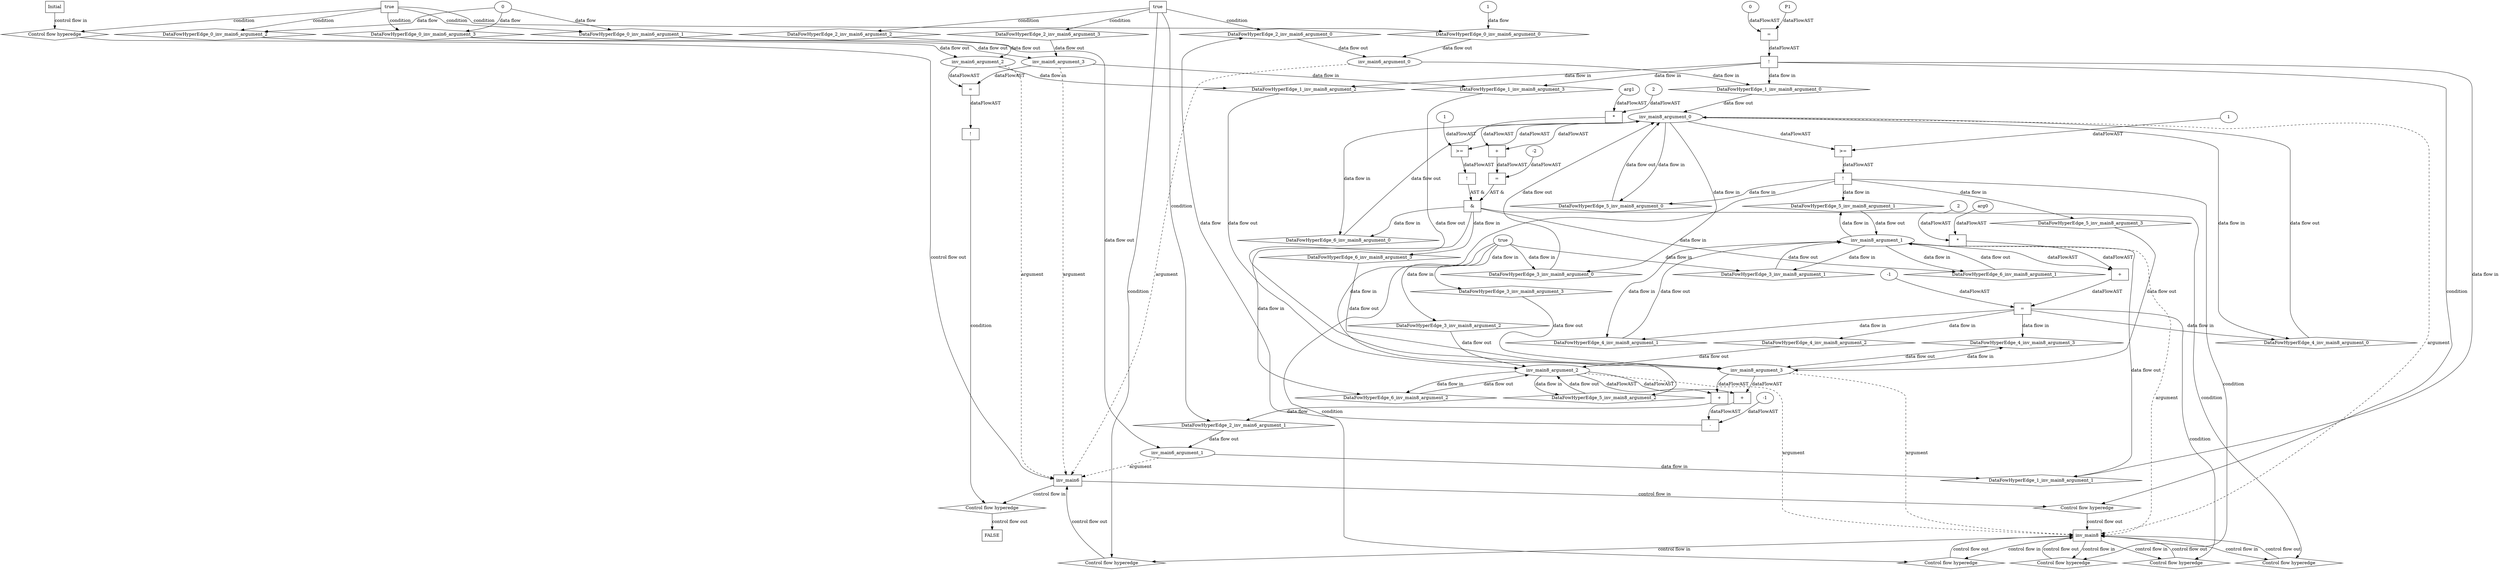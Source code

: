 digraph dag {
"inv_main6" [label="inv_main6" nodeName="inv_main6" class=cfn  shape="rect"];
"inv_main8" [label="inv_main8" nodeName="inv_main8" class=cfn  shape="rect"];
FALSE [label="FALSE" nodeName=FALSE class=cfn  shape="rect"];
Initial [label="Initial" nodeName=Initial class=cfn  shape="rect"];
ControlFowHyperEdge_0 [label="Control flow hyperedge" nodeName=ControlFowHyperEdge_0 class=controlFlowHyperEdge shape="diamond"];
"Initial" -> ControlFowHyperEdge_0 [label="control flow in"]
ControlFowHyperEdge_0 -> "inv_main6" [label="control flow out"]
ControlFowHyperEdge_1 [label="Control flow hyperedge" nodeName=ControlFowHyperEdge_1 class=controlFlowHyperEdge shape="diamond"];
"inv_main6" -> ControlFowHyperEdge_1 [label="control flow in"]
ControlFowHyperEdge_1 -> "inv_main8" [label="control flow out"]
ControlFowHyperEdge_2 [label="Control flow hyperedge" nodeName=ControlFowHyperEdge_2 class=controlFlowHyperEdge shape="diamond"];
"inv_main8" -> ControlFowHyperEdge_2 [label="control flow in"]
ControlFowHyperEdge_2 -> "inv_main6" [label="control flow out"]
ControlFowHyperEdge_3 [label="Control flow hyperedge" nodeName=ControlFowHyperEdge_3 class=controlFlowHyperEdge shape="diamond"];
"inv_main8" -> ControlFowHyperEdge_3 [label="control flow in"]
ControlFowHyperEdge_3 -> "inv_main8" [label="control flow out"]
ControlFowHyperEdge_4 [label="Control flow hyperedge" nodeName=ControlFowHyperEdge_4 class=controlFlowHyperEdge shape="diamond"];
"inv_main8" -> ControlFowHyperEdge_4 [label="control flow in"]
ControlFowHyperEdge_4 -> "inv_main8" [label="control flow out"]
ControlFowHyperEdge_5 [label="Control flow hyperedge" nodeName=ControlFowHyperEdge_5 class=controlFlowHyperEdge shape="diamond"];
"inv_main8" -> ControlFowHyperEdge_5 [label="control flow in"]
ControlFowHyperEdge_5 -> "inv_main8" [label="control flow out"]
ControlFowHyperEdge_6 [label="Control flow hyperedge" nodeName=ControlFowHyperEdge_6 class=controlFlowHyperEdge shape="diamond"];
"inv_main8" -> ControlFowHyperEdge_6 [label="control flow in"]
ControlFowHyperEdge_6 -> "inv_main8" [label="control flow out"]
ControlFowHyperEdge_7 [label="Control flow hyperedge" nodeName=ControlFowHyperEdge_7 class=controlFlowHyperEdge shape="diamond"];
"inv_main6" -> ControlFowHyperEdge_7 [label="control flow in"]
ControlFowHyperEdge_7 -> "FALSE" [label="control flow out"]
"inv_main6_argument_0" [label="inv_main6_argument_0" nodeName=argument0 class=argument  head="inv_main6" shape="oval"];
"inv_main6_argument_0" -> "inv_main6"[label="argument" style="dashed"]
"inv_main6_argument_1" [label="inv_main6_argument_1" nodeName=argument1 class=argument  head="inv_main6" shape="oval"];
"inv_main6_argument_1" -> "inv_main6"[label="argument" style="dashed"]
"inv_main6_argument_2" [label="inv_main6_argument_2" nodeName=argument2 class=argument  head="inv_main6" shape="oval"];
"inv_main6_argument_2" -> "inv_main6"[label="argument" style="dashed"]
"inv_main6_argument_3" [label="inv_main6_argument_3" nodeName=argument3 class=argument  head="inv_main6" shape="oval"];
"inv_main6_argument_3" -> "inv_main6"[label="argument" style="dashed"]
"inv_main8_argument_0" [label="inv_main8_argument_0" nodeName=argument0 class=argument  head="inv_main8" shape="oval"];
"inv_main8_argument_0" -> "inv_main8"[label="argument" style="dashed"]
"inv_main8_argument_1" [label="inv_main8_argument_1" nodeName=argument1 class=argument  head="inv_main8" shape="oval"];
"inv_main8_argument_1" -> "inv_main8"[label="argument" style="dashed"]
"inv_main8_argument_2" [label="inv_main8_argument_2" nodeName=argument2 class=argument  head="inv_main8" shape="oval"];
"inv_main8_argument_2" -> "inv_main8"[label="argument" style="dashed"]
"inv_main8_argument_3" [label="inv_main8_argument_3" nodeName=argument3 class=argument  head="inv_main8" shape="oval"];
"inv_main8_argument_3" -> "inv_main8"[label="argument" style="dashed"]

"true_0" [label="true" nodeName="true_0" class=true shape="rect"];
"true_0" -> "ControlFowHyperEdge_0" [label="condition"];
"xxxinv_main6___Initial_0xxxdataFlow_0_node_0" [label="1" nodeName="xxxinv_main6___Initial_0xxxdataFlow_0_node_0" class=Literal ];

"xxxinv_main6___Initial_0xxxdataFlow_0_node_0" -> "DataFowHyperEdge_0_inv_main6_argument_0" [label="data flow"];
"xxxinv_main6___Initial_0xxxdataFlow1_node_0" [label="0" nodeName="xxxinv_main6___Initial_0xxxdataFlow1_node_0" class=Literal ];

"xxxinv_main6___Initial_0xxxdataFlow1_node_0" -> "DataFowHyperEdge_0_inv_main6_argument_1" [label="data flow"];

"xxxinv_main6___Initial_0xxxdataFlow1_node_0" -> "DataFowHyperEdge_0_inv_main6_argument_2" [label="data flow"];

"xxxinv_main6___Initial_0xxxdataFlow1_node_0" -> "DataFowHyperEdge_0_inv_main6_argument_3" [label="data flow"];
"xxxinv_main8___inv_main6_1xxxguard_0_node_0" [label="!" nodeName="xxxinv_main8___inv_main6_1xxxguard_0_node_0" class=Operator shape="rect"];
"xxxinv_main8___inv_main6_1xxxguard_0_node_1" [label="=" nodeName="xxxinv_main8___inv_main6_1xxxguard_0_node_1" class=Operator  shape="rect"];
"xxxinv_main8___inv_main6_1xxxguard_0_node_2" [label="P1" nodeName="xxxinv_main8___inv_main6_1xxxguard_0_node_2" class=Constant ];
"xxxinv_main8___inv_main6_1xxxguard_0_node_3" [label="0" nodeName="xxxinv_main8___inv_main6_1xxxguard_0_node_3" class=Literal ];
"xxxinv_main8___inv_main6_1xxxguard_0_node_1" -> "xxxinv_main8___inv_main6_1xxxguard_0_node_0"[label="dataFlowAST"]
"xxxinv_main8___inv_main6_1xxxguard_0_node_2" -> "xxxinv_main8___inv_main6_1xxxguard_0_node_1"[label="dataFlowAST"]
"xxxinv_main8___inv_main6_1xxxguard_0_node_3" -> "xxxinv_main8___inv_main6_1xxxguard_0_node_1"[label="dataFlowAST"]

"xxxinv_main8___inv_main6_1xxxguard_0_node_0" -> "ControlFowHyperEdge_1" [label="condition"];
"true_2" [label="true" nodeName="true_2" class=true shape="rect"];
"true_2" -> "ControlFowHyperEdge_2" [label="condition"];
"xxxinv_main6___inv_main8_2xxxdataFlow_0_node_0" [label="-" nodeName="xxxinv_main6___inv_main8_2xxxdataFlow_0_node_0" class= Operator shape="rect"];
"xxxinv_main6___inv_main8_2xxxdataFlow_0_node_1" [label="+" nodeName="xxxinv_main6___inv_main8_2xxxdataFlow_0_node_1" class= Operator shape="rect"];
"xxxinv_main6___inv_main8_2xxxdataFlow_0_node_4" [label="-1" nodeName="xxxinv_main6___inv_main8_2xxxdataFlow_0_node_4" class=Literal ];
"xxxinv_main6___inv_main8_2xxxdataFlow_0_node_1" -> "xxxinv_main6___inv_main8_2xxxdataFlow_0_node_0"[label="dataFlowAST"]
"xxxinv_main6___inv_main8_2xxxdataFlow_0_node_4" -> "xxxinv_main6___inv_main8_2xxxdataFlow_0_node_0"[label="dataFlowAST"]
"inv_main8_argument_3" -> "xxxinv_main6___inv_main8_2xxxdataFlow_0_node_1"[label="dataFlowAST"]
"inv_main8_argument_2" -> "xxxinv_main6___inv_main8_2xxxdataFlow_0_node_1"[label="dataFlowAST"]

"xxxinv_main6___inv_main8_2xxxdataFlow_0_node_0" -> "DataFowHyperEdge_2_inv_main6_argument_0" [label="data flow"];
"xxxinv_main6___inv_main8_2xxxdataFlow1_node_0" [label="+" nodeName="xxxinv_main6___inv_main8_2xxxdataFlow1_node_0" class= Operator shape="rect"];
"inv_main8_argument_2" -> "xxxinv_main6___inv_main8_2xxxdataFlow1_node_0"[label="dataFlowAST"]
"inv_main8_argument_3" -> "xxxinv_main6___inv_main8_2xxxdataFlow1_node_0"[label="dataFlowAST"]

"xxxinv_main6___inv_main8_2xxxdataFlow1_node_0" -> "DataFowHyperEdge_2_inv_main6_argument_1" [label="data flow"];
"xxxinv_main8___inv_main8_3xxxguard_0_node_0" [label="true" nodeName="xxxinv_main8___inv_main8_3xxxguard_0_node_0" class=BoolValue ];

"xxxinv_main8___inv_main8_3xxxguard_0_node_0" -> "ControlFowHyperEdge_3" [label="condition"];
"xxxinv_main8___inv_main8_4xxxguard_0_node_0" [label="=" nodeName="xxxinv_main8___inv_main8_4xxxguard_0_node_0" class=Operator  shape="rect"];
"xxxinv_main8___inv_main8_4xxxguard_0_node_1" [label="+" nodeName="xxxinv_main8___inv_main8_4xxxguard_0_node_1" class= Operator shape="rect"];
"xxxinv_main8___inv_main8_4xxxguard_0_node_2" [label="*" nodeName="xxxinv_main8___inv_main8_4xxxguard_0_node_2" class=Operator  shape="rect"];
"xxxinv_main8___inv_main8_4xxxguard_0_node_3" [label="2" nodeName="xxxinv_main8___inv_main8_4xxxguard_0_node_3" class=Coeff ];
"xxxinv_main8___inv_main8_4xxxguard_0_node_4" [label="arg0" nodeName="xxxinv_main8___inv_main8_4xxxguard_0_node_4" class=Constant ];
"xxxinv_main8___inv_main8_4xxxguard_0_node_6" [label="-1" nodeName="xxxinv_main8___inv_main8_4xxxguard_0_node_6" class=Literal ];
"xxxinv_main8___inv_main8_4xxxguard_0_node_1" -> "xxxinv_main8___inv_main8_4xxxguard_0_node_0"[label="dataFlowAST"]
"xxxinv_main8___inv_main8_4xxxguard_0_node_6" -> "xxxinv_main8___inv_main8_4xxxguard_0_node_0"[label="dataFlowAST"]
"xxxinv_main8___inv_main8_4xxxguard_0_node_2" -> "xxxinv_main8___inv_main8_4xxxguard_0_node_1"[label="dataFlowAST"]
"inv_main8_argument_1" -> "xxxinv_main8___inv_main8_4xxxguard_0_node_1"[label="dataFlowAST"]
"xxxinv_main8___inv_main8_4xxxguard_0_node_3" -> "xxxinv_main8___inv_main8_4xxxguard_0_node_2"[label="dataFlowAST"]
"xxxinv_main8___inv_main8_4xxxguard_0_node_4" -> "xxxinv_main8___inv_main8_4xxxguard_0_node_2"[label="dataFlowAST"]

"xxxinv_main8___inv_main8_4xxxguard_0_node_0" -> "ControlFowHyperEdge_4" [label="condition"];
"xxxinv_main8___inv_main8_5xxxguard_0_node_0" [label="!" nodeName="xxxinv_main8___inv_main8_5xxxguard_0_node_0" class=Operator shape="rect"];
"xxxinv_main8___inv_main8_5xxxguard_0_node_1" [label=">=" nodeName="xxxinv_main8___inv_main8_5xxxguard_0_node_1" class=Operator  shape="rect"];
"xxxinv_main8___inv_main8_5xxxguard_0_node_3" [label="1" nodeName="xxxinv_main8___inv_main8_5xxxguard_0_node_3" class=Literal ];
"xxxinv_main8___inv_main8_5xxxguard_0_node_1" -> "xxxinv_main8___inv_main8_5xxxguard_0_node_0"[label="dataFlowAST"]
"inv_main8_argument_0" -> "xxxinv_main8___inv_main8_5xxxguard_0_node_1"[label="dataFlowAST"]
"xxxinv_main8___inv_main8_5xxxguard_0_node_3" -> "xxxinv_main8___inv_main8_5xxxguard_0_node_1"[label="dataFlowAST"]

"xxxinv_main8___inv_main8_5xxxguard_0_node_0" -> "ControlFowHyperEdge_5" [label="condition"];
"xxxinv_main8___inv_main8_6xxx_and" [label="&" nodeName="xxxinv_main8___inv_main8_6xxx_and" class=Operator shape="rect"];
"xxxinv_main8___inv_main8_6xxxguard_0_node_0" [label="!" nodeName="xxxinv_main8___inv_main8_6xxxguard_0_node_0" class=Operator shape="rect"];
"xxxinv_main8___inv_main8_6xxxguard_0_node_1" [label=">=" nodeName="xxxinv_main8___inv_main8_6xxxguard_0_node_1" class=Operator  shape="rect"];
"xxxinv_main8___inv_main8_6xxxguard_0_node_2" [label="1" nodeName="xxxinv_main8___inv_main8_6xxxguard_0_node_2" class=Literal ];
"xxxinv_main8___inv_main8_6xxxguard_0_node_1" -> "xxxinv_main8___inv_main8_6xxxguard_0_node_0"[label="dataFlowAST"]
"xxxinv_main8___inv_main8_6xxxguard_0_node_2" -> "xxxinv_main8___inv_main8_6xxxguard_0_node_1"[label="dataFlowAST"]
"inv_main8_argument_0" -> "xxxinv_main8___inv_main8_6xxxguard_0_node_1"[label="dataFlowAST"]

"xxxinv_main8___inv_main8_6xxxguard_0_node_0" -> "xxxinv_main8___inv_main8_6xxx_and" [label="AST &"];
"xxxinv_main8___inv_main8_6xxxguard1_node_0" [label="=" nodeName="xxxinv_main8___inv_main8_6xxxguard1_node_0" class=Operator  shape="rect"];
"xxxinv_main8___inv_main8_6xxxguard1_node_1" [label="+" nodeName="xxxinv_main8___inv_main8_6xxxguard1_node_1" class= Operator shape="rect"];
"xxxinv_main8___inv_main8_6xxxguard1_node_2" [label="*" nodeName="xxxinv_main8___inv_main8_6xxxguard1_node_2" class=Operator  shape="rect"];
"xxxinv_main8___inv_main8_6xxxguard1_node_3" [label="2" nodeName="xxxinv_main8___inv_main8_6xxxguard1_node_3" class=Coeff ];
"xxxinv_main8___inv_main8_6xxxguard1_node_4" [label="arg1" nodeName="xxxinv_main8___inv_main8_6xxxguard1_node_4" class=Constant ];
"xxxinv_main8___inv_main8_6xxxguard1_node_6" [label="-2" nodeName="xxxinv_main8___inv_main8_6xxxguard1_node_6" class=Literal ];
"xxxinv_main8___inv_main8_6xxxguard1_node_1" -> "xxxinv_main8___inv_main8_6xxxguard1_node_0"[label="dataFlowAST"]
"xxxinv_main8___inv_main8_6xxxguard1_node_6" -> "xxxinv_main8___inv_main8_6xxxguard1_node_0"[label="dataFlowAST"]
"xxxinv_main8___inv_main8_6xxxguard1_node_2" -> "xxxinv_main8___inv_main8_6xxxguard1_node_1"[label="dataFlowAST"]
"inv_main8_argument_0" -> "xxxinv_main8___inv_main8_6xxxguard1_node_1"[label="dataFlowAST"]
"xxxinv_main8___inv_main8_6xxxguard1_node_3" -> "xxxinv_main8___inv_main8_6xxxguard1_node_2"[label="dataFlowAST"]
"xxxinv_main8___inv_main8_6xxxguard1_node_4" -> "xxxinv_main8___inv_main8_6xxxguard1_node_2"[label="dataFlowAST"]

"xxxinv_main8___inv_main8_6xxxguard1_node_0" -> "xxxinv_main8___inv_main8_6xxx_and" [label="AST &"];
"xxxinv_main8___inv_main8_6xxx_and" -> "ControlFowHyperEdge_6" [label="condition"];
"xxxFALSE___inv_main6_7xxxguard_0_node_0" [label="!" nodeName="xxxFALSE___inv_main6_7xxxguard_0_node_0" class=Operator shape="rect"];
"xxxFALSE___inv_main6_7xxxguard_0_node_1" [label="=" nodeName="xxxFALSE___inv_main6_7xxxguard_0_node_1" class=Operator  shape="rect"];
"xxxFALSE___inv_main6_7xxxguard_0_node_1" -> "xxxFALSE___inv_main6_7xxxguard_0_node_0"[label="dataFlowAST"]
"inv_main6_argument_2" -> "xxxFALSE___inv_main6_7xxxguard_0_node_1"[label="dataFlowAST"]
"inv_main6_argument_3" -> "xxxFALSE___inv_main6_7xxxguard_0_node_1"[label="dataFlowAST"]

"xxxFALSE___inv_main6_7xxxguard_0_node_0" -> "ControlFowHyperEdge_7" [label="condition"];
"DataFowHyperEdge_0_inv_main6_argument_0" [label="DataFowHyperEdge_0_inv_main6_argument_0" nodeName="DataFowHyperEdge_0_inv_main6_argument_0" class=DataFlowHyperedge shape="diamond"];
"DataFowHyperEdge_0_inv_main6_argument_0" -> "inv_main6_argument_0"[label="data flow out"]
"true_0" -> "DataFowHyperEdge_0_inv_main6_argument_0" [label="condition"];
"DataFowHyperEdge_0_inv_main6_argument_1" [label="DataFowHyperEdge_0_inv_main6_argument_1" nodeName="DataFowHyperEdge_0_inv_main6_argument_1" class=DataFlowHyperedge shape="diamond"];
"DataFowHyperEdge_0_inv_main6_argument_1" -> "inv_main6_argument_1"[label="data flow out"]
"true_0" -> "DataFowHyperEdge_0_inv_main6_argument_1" [label="condition"];
"DataFowHyperEdge_0_inv_main6_argument_2" [label="DataFowHyperEdge_0_inv_main6_argument_2" nodeName="DataFowHyperEdge_0_inv_main6_argument_2" class=DataFlowHyperedge shape="diamond"];
"DataFowHyperEdge_0_inv_main6_argument_2" -> "inv_main6_argument_2"[label="data flow out"]
"true_0" -> "DataFowHyperEdge_0_inv_main6_argument_2" [label="condition"];
"DataFowHyperEdge_0_inv_main6_argument_3" [label="DataFowHyperEdge_0_inv_main6_argument_3" nodeName="DataFowHyperEdge_0_inv_main6_argument_3" class=DataFlowHyperedge shape="diamond"];
"DataFowHyperEdge_0_inv_main6_argument_3" -> "inv_main6_argument_3"[label="data flow out"]
"true_0" -> "DataFowHyperEdge_0_inv_main6_argument_3" [label="condition"];
"DataFowHyperEdge_1_inv_main8_argument_0" [label="DataFowHyperEdge_1_inv_main8_argument_0" nodeName="DataFowHyperEdge_1_inv_main8_argument_0" class=DataFlowHyperedge shape="diamond"];
"DataFowHyperEdge_1_inv_main8_argument_0" -> "inv_main8_argument_0"[label="data flow out"]
"xxxinv_main8___inv_main6_1xxxguard_0_node_0" -> "DataFowHyperEdge_1_inv_main8_argument_0"[label="data flow in"]
"DataFowHyperEdge_1_inv_main8_argument_1" [label="DataFowHyperEdge_1_inv_main8_argument_1" nodeName="DataFowHyperEdge_1_inv_main8_argument_1" class=DataFlowHyperedge shape="diamond"];
"DataFowHyperEdge_1_inv_main8_argument_1" -> "inv_main8_argument_1"[label="data flow out"]
"xxxinv_main8___inv_main6_1xxxguard_0_node_0" -> "DataFowHyperEdge_1_inv_main8_argument_1"[label="data flow in"]
"DataFowHyperEdge_1_inv_main8_argument_2" [label="DataFowHyperEdge_1_inv_main8_argument_2" nodeName="DataFowHyperEdge_1_inv_main8_argument_2" class=DataFlowHyperedge shape="diamond"];
"DataFowHyperEdge_1_inv_main8_argument_2" -> "inv_main8_argument_2"[label="data flow out"]
"xxxinv_main8___inv_main6_1xxxguard_0_node_0" -> "DataFowHyperEdge_1_inv_main8_argument_2"[label="data flow in"]
"DataFowHyperEdge_1_inv_main8_argument_3" [label="DataFowHyperEdge_1_inv_main8_argument_3" nodeName="DataFowHyperEdge_1_inv_main8_argument_3" class=DataFlowHyperedge shape="diamond"];
"DataFowHyperEdge_1_inv_main8_argument_3" -> "inv_main8_argument_3"[label="data flow out"]
"xxxinv_main8___inv_main6_1xxxguard_0_node_0" -> "DataFowHyperEdge_1_inv_main8_argument_3"[label="data flow in"]
"DataFowHyperEdge_2_inv_main6_argument_0" [label="DataFowHyperEdge_2_inv_main6_argument_0" nodeName="DataFowHyperEdge_2_inv_main6_argument_0" class=DataFlowHyperedge shape="diamond"];
"DataFowHyperEdge_2_inv_main6_argument_0" -> "inv_main6_argument_0"[label="data flow out"]
"true_2" -> "DataFowHyperEdge_2_inv_main6_argument_0" [label="condition"];
"DataFowHyperEdge_2_inv_main6_argument_1" [label="DataFowHyperEdge_2_inv_main6_argument_1" nodeName="DataFowHyperEdge_2_inv_main6_argument_1" class=DataFlowHyperedge shape="diamond"];
"DataFowHyperEdge_2_inv_main6_argument_1" -> "inv_main6_argument_1"[label="data flow out"]
"true_2" -> "DataFowHyperEdge_2_inv_main6_argument_1" [label="condition"];
"DataFowHyperEdge_2_inv_main6_argument_2" [label="DataFowHyperEdge_2_inv_main6_argument_2" nodeName="DataFowHyperEdge_2_inv_main6_argument_2" class=DataFlowHyperedge shape="diamond"];
"DataFowHyperEdge_2_inv_main6_argument_2" -> "inv_main6_argument_2"[label="data flow out"]
"true_2" -> "DataFowHyperEdge_2_inv_main6_argument_2" [label="condition"];
"DataFowHyperEdge_2_inv_main6_argument_3" [label="DataFowHyperEdge_2_inv_main6_argument_3" nodeName="DataFowHyperEdge_2_inv_main6_argument_3" class=DataFlowHyperedge shape="diamond"];
"DataFowHyperEdge_2_inv_main6_argument_3" -> "inv_main6_argument_3"[label="data flow out"]
"true_2" -> "DataFowHyperEdge_2_inv_main6_argument_3" [label="condition"];
"DataFowHyperEdge_3_inv_main8_argument_0" [label="DataFowHyperEdge_3_inv_main8_argument_0" nodeName="DataFowHyperEdge_3_inv_main8_argument_0" class=DataFlowHyperedge shape="diamond"];
"DataFowHyperEdge_3_inv_main8_argument_0" -> "inv_main8_argument_0"[label="data flow out"]
"xxxinv_main8___inv_main8_3xxxguard_0_node_0" -> "DataFowHyperEdge_3_inv_main8_argument_0"[label="data flow in"]
"DataFowHyperEdge_3_inv_main8_argument_1" [label="DataFowHyperEdge_3_inv_main8_argument_1" nodeName="DataFowHyperEdge_3_inv_main8_argument_1" class=DataFlowHyperedge shape="diamond"];
"DataFowHyperEdge_3_inv_main8_argument_1" -> "inv_main8_argument_1"[label="data flow out"]
"xxxinv_main8___inv_main8_3xxxguard_0_node_0" -> "DataFowHyperEdge_3_inv_main8_argument_1"[label="data flow in"]
"DataFowHyperEdge_3_inv_main8_argument_2" [label="DataFowHyperEdge_3_inv_main8_argument_2" nodeName="DataFowHyperEdge_3_inv_main8_argument_2" class=DataFlowHyperedge shape="diamond"];
"DataFowHyperEdge_3_inv_main8_argument_2" -> "inv_main8_argument_2"[label="data flow out"]
"xxxinv_main8___inv_main8_3xxxguard_0_node_0" -> "DataFowHyperEdge_3_inv_main8_argument_2"[label="data flow in"]
"DataFowHyperEdge_3_inv_main8_argument_3" [label="DataFowHyperEdge_3_inv_main8_argument_3" nodeName="DataFowHyperEdge_3_inv_main8_argument_3" class=DataFlowHyperedge shape="diamond"];
"DataFowHyperEdge_3_inv_main8_argument_3" -> "inv_main8_argument_3"[label="data flow out"]
"xxxinv_main8___inv_main8_3xxxguard_0_node_0" -> "DataFowHyperEdge_3_inv_main8_argument_3"[label="data flow in"]
"DataFowHyperEdge_4_inv_main8_argument_0" [label="DataFowHyperEdge_4_inv_main8_argument_0" nodeName="DataFowHyperEdge_4_inv_main8_argument_0" class=DataFlowHyperedge shape="diamond"];
"DataFowHyperEdge_4_inv_main8_argument_0" -> "inv_main8_argument_0"[label="data flow out"]
"xxxinv_main8___inv_main8_4xxxguard_0_node_0" -> "DataFowHyperEdge_4_inv_main8_argument_0"[label="data flow in"]
"DataFowHyperEdge_4_inv_main8_argument_1" [label="DataFowHyperEdge_4_inv_main8_argument_1" nodeName="DataFowHyperEdge_4_inv_main8_argument_1" class=DataFlowHyperedge shape="diamond"];
"DataFowHyperEdge_4_inv_main8_argument_1" -> "inv_main8_argument_1"[label="data flow out"]
"xxxinv_main8___inv_main8_4xxxguard_0_node_0" -> "DataFowHyperEdge_4_inv_main8_argument_1"[label="data flow in"]
"DataFowHyperEdge_4_inv_main8_argument_2" [label="DataFowHyperEdge_4_inv_main8_argument_2" nodeName="DataFowHyperEdge_4_inv_main8_argument_2" class=DataFlowHyperedge shape="diamond"];
"DataFowHyperEdge_4_inv_main8_argument_2" -> "inv_main8_argument_2"[label="data flow out"]
"xxxinv_main8___inv_main8_4xxxguard_0_node_0" -> "DataFowHyperEdge_4_inv_main8_argument_2"[label="data flow in"]
"DataFowHyperEdge_4_inv_main8_argument_3" [label="DataFowHyperEdge_4_inv_main8_argument_3" nodeName="DataFowHyperEdge_4_inv_main8_argument_3" class=DataFlowHyperedge shape="diamond"];
"DataFowHyperEdge_4_inv_main8_argument_3" -> "inv_main8_argument_3"[label="data flow out"]
"xxxinv_main8___inv_main8_4xxxguard_0_node_0" -> "DataFowHyperEdge_4_inv_main8_argument_3"[label="data flow in"]
"DataFowHyperEdge_5_inv_main8_argument_0" [label="DataFowHyperEdge_5_inv_main8_argument_0" nodeName="DataFowHyperEdge_5_inv_main8_argument_0" class=DataFlowHyperedge shape="diamond"];
"DataFowHyperEdge_5_inv_main8_argument_0" -> "inv_main8_argument_0"[label="data flow out"]
"xxxinv_main8___inv_main8_5xxxguard_0_node_0" -> "DataFowHyperEdge_5_inv_main8_argument_0"[label="data flow in"]
"DataFowHyperEdge_5_inv_main8_argument_1" [label="DataFowHyperEdge_5_inv_main8_argument_1" nodeName="DataFowHyperEdge_5_inv_main8_argument_1" class=DataFlowHyperedge shape="diamond"];
"DataFowHyperEdge_5_inv_main8_argument_1" -> "inv_main8_argument_1"[label="data flow out"]
"xxxinv_main8___inv_main8_5xxxguard_0_node_0" -> "DataFowHyperEdge_5_inv_main8_argument_1"[label="data flow in"]
"DataFowHyperEdge_5_inv_main8_argument_2" [label="DataFowHyperEdge_5_inv_main8_argument_2" nodeName="DataFowHyperEdge_5_inv_main8_argument_2" class=DataFlowHyperedge shape="diamond"];
"DataFowHyperEdge_5_inv_main8_argument_2" -> "inv_main8_argument_2"[label="data flow out"]
"xxxinv_main8___inv_main8_5xxxguard_0_node_0" -> "DataFowHyperEdge_5_inv_main8_argument_2"[label="data flow in"]
"DataFowHyperEdge_5_inv_main8_argument_3" [label="DataFowHyperEdge_5_inv_main8_argument_3" nodeName="DataFowHyperEdge_5_inv_main8_argument_3" class=DataFlowHyperedge shape="diamond"];
"DataFowHyperEdge_5_inv_main8_argument_3" -> "inv_main8_argument_3"[label="data flow out"]
"xxxinv_main8___inv_main8_5xxxguard_0_node_0" -> "DataFowHyperEdge_5_inv_main8_argument_3"[label="data flow in"]
"DataFowHyperEdge_6_inv_main8_argument_0" [label="DataFowHyperEdge_6_inv_main8_argument_0" nodeName="DataFowHyperEdge_6_inv_main8_argument_0" class=DataFlowHyperedge shape="diamond"];
"DataFowHyperEdge_6_inv_main8_argument_0" -> "inv_main8_argument_0"[label="data flow out"]
"xxxinv_main8___inv_main8_6xxx_and" -> "DataFowHyperEdge_6_inv_main8_argument_0"[label="data flow in"]
"DataFowHyperEdge_6_inv_main8_argument_1" [label="DataFowHyperEdge_6_inv_main8_argument_1" nodeName="DataFowHyperEdge_6_inv_main8_argument_1" class=DataFlowHyperedge shape="diamond"];
"DataFowHyperEdge_6_inv_main8_argument_1" -> "inv_main8_argument_1"[label="data flow out"]
"xxxinv_main8___inv_main8_6xxx_and" -> "DataFowHyperEdge_6_inv_main8_argument_1"[label="data flow in"]
"DataFowHyperEdge_6_inv_main8_argument_2" [label="DataFowHyperEdge_6_inv_main8_argument_2" nodeName="DataFowHyperEdge_6_inv_main8_argument_2" class=DataFlowHyperedge shape="diamond"];
"DataFowHyperEdge_6_inv_main8_argument_2" -> "inv_main8_argument_2"[label="data flow out"]
"xxxinv_main8___inv_main8_6xxx_and" -> "DataFowHyperEdge_6_inv_main8_argument_2"[label="data flow in"]
"DataFowHyperEdge_6_inv_main8_argument_3" [label="DataFowHyperEdge_6_inv_main8_argument_3" nodeName="DataFowHyperEdge_6_inv_main8_argument_3" class=DataFlowHyperedge shape="diamond"];
"DataFowHyperEdge_6_inv_main8_argument_3" -> "inv_main8_argument_3"[label="data flow out"]
"xxxinv_main8___inv_main8_6xxx_and" -> "DataFowHyperEdge_6_inv_main8_argument_3"[label="data flow in"]
"inv_main6_argument_0" -> "DataFowHyperEdge_1_inv_main8_argument_0"[label="data flow in"]
"inv_main6_argument_1" -> "DataFowHyperEdge_1_inv_main8_argument_1"[label="data flow in"]
"inv_main6_argument_2" -> "DataFowHyperEdge_1_inv_main8_argument_2"[label="data flow in"]
"inv_main6_argument_3" -> "DataFowHyperEdge_1_inv_main8_argument_3"[label="data flow in"]
"inv_main8_argument_0" -> "DataFowHyperEdge_3_inv_main8_argument_0"[label="data flow in"]
"inv_main8_argument_1" -> "DataFowHyperEdge_3_inv_main8_argument_1"[label="data flow in"]
"inv_main8_argument_0" -> "DataFowHyperEdge_4_inv_main8_argument_0"[label="data flow in"]
"inv_main8_argument_1" -> "DataFowHyperEdge_4_inv_main8_argument_1"[label="data flow in"]
"inv_main8_argument_3" -> "DataFowHyperEdge_4_inv_main8_argument_3"[label="data flow in"]
"inv_main8_argument_0" -> "DataFowHyperEdge_5_inv_main8_argument_0"[label="data flow in"]
"inv_main8_argument_1" -> "DataFowHyperEdge_5_inv_main8_argument_1"[label="data flow in"]
"inv_main8_argument_2" -> "DataFowHyperEdge_5_inv_main8_argument_2"[label="data flow in"]
"inv_main8_argument_0" -> "DataFowHyperEdge_6_inv_main8_argument_0"[label="data flow in"]
"inv_main8_argument_1" -> "DataFowHyperEdge_6_inv_main8_argument_1"[label="data flow in"]
"inv_main8_argument_2" -> "DataFowHyperEdge_6_inv_main8_argument_2"[label="data flow in"]




}
